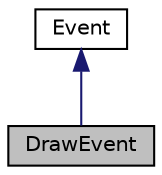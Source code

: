 digraph "DrawEvent"
    {
    // LATEX_PDF_SIZE
  bgcolor = "transparent";
edge [fontname = "Helvetica",fontsize = "10",labelfontname = "Helvetica",labelfontsize = "10"];
node [fontname = "Helvetica",fontsize = "10",shape = record];
Node1 [label = "DrawEvent",height = 0.2,width = 0.4,color = "black", fillcolor = "grey75", style = "filled", fontcolor = "black",tooltip = "Class for when object needs to be drawn."];
Node2 -> Node1 [dir = "back",color = "midnightblue",fontsize = "10",style = "solid",fontname = "Helvetica"];
Node2 [label = "Event",height = 0.2,width = 0.4,color = "black",URL = "$class_event.html",tooltip = "Abstract Event class."];
}
